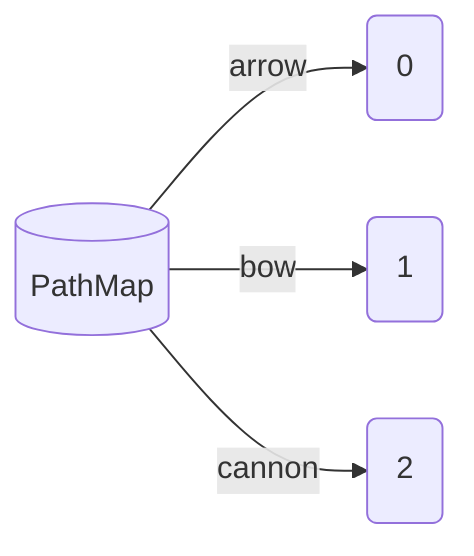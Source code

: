 flowchart LR
g576566305446281600@{ shape: cylinder, label: "PathMap"}
g576566305446281600 --""arrow""--> v105553142858032576566305446281600
v105553142858032576566305446281600@{ shape: rounded, label: "0" }
g576566305446281600 --""bow""--> v105553142858096576566305446281600
v105553142858096576566305446281600@{ shape: rounded, label: "1" }
g576566305446281600 --""cannon""--> v105553142858224576566305446281600
v105553142858224576566305446281600@{ shape: rounded, label: "2" }